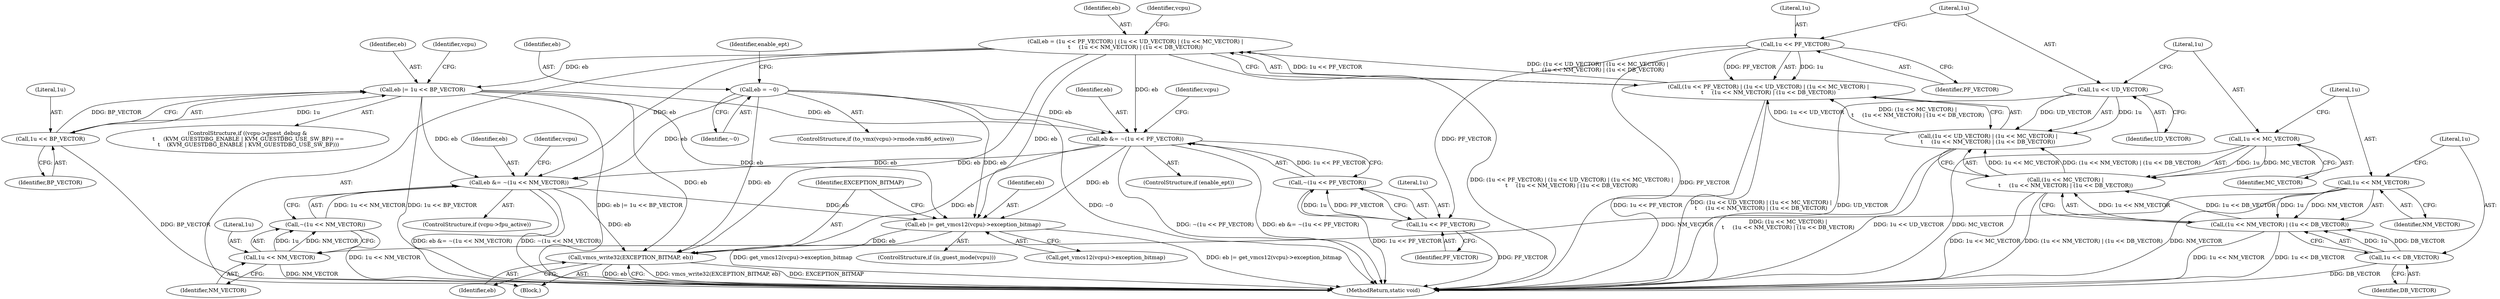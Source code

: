 digraph "1_linux_54a20552e1eae07aa240fa370a0293e006b5faed_1@API" {
"1000181" [label="(Call,vmcs_write32(EXCEPTION_BITMAP, eb))"];
"1000106" [label="(Call,eb = (1u << PF_VECTOR) | (1u << UD_VECTOR) | (1u << MC_VECTOR) |\n\t     (1u << NM_VECTOR) | (1u << DB_VECTOR))"];
"1000108" [label="(Call,(1u << PF_VECTOR) | (1u << UD_VECTOR) | (1u << MC_VECTOR) |\n\t     (1u << NM_VECTOR) | (1u << DB_VECTOR))"];
"1000109" [label="(Call,1u << PF_VECTOR)"];
"1000112" [label="(Call,(1u << UD_VECTOR) | (1u << MC_VECTOR) |\n\t     (1u << NM_VECTOR) | (1u << DB_VECTOR))"];
"1000113" [label="(Call,1u << UD_VECTOR)"];
"1000116" [label="(Call,(1u << MC_VECTOR) |\n\t     (1u << NM_VECTOR) | (1u << DB_VECTOR))"];
"1000117" [label="(Call,1u << MC_VECTOR)"];
"1000120" [label="(Call,(1u << NM_VECTOR) | (1u << DB_VECTOR))"];
"1000121" [label="(Call,1u << NM_VECTOR)"];
"1000124" [label="(Call,1u << DB_VECTOR)"];
"1000156" [label="(Call,eb &= ~(1u << PF_VECTOR))"];
"1000139" [label="(Call,eb |= 1u << BP_VECTOR)"];
"1000141" [label="(Call,1u << BP_VECTOR)"];
"1000151" [label="(Call,eb = ~0)"];
"1000158" [label="(Call,~(1u << PF_VECTOR))"];
"1000159" [label="(Call,1u << PF_VECTOR)"];
"1000166" [label="(Call,eb &= ~(1u << NM_VECTOR))"];
"1000168" [label="(Call,~(1u << NM_VECTOR))"];
"1000169" [label="(Call,1u << NM_VECTOR)"];
"1000175" [label="(Call,eb |= get_vmcs12(vcpu)->exception_bitmap)"];
"1000123" [label="(Identifier,NM_VECTOR)"];
"1000113" [label="(Call,1u << UD_VECTOR)"];
"1000131" [label="(Identifier,vcpu)"];
"1000172" [label="(ControlStructure,if (is_guest_mode(vcpu)))"];
"1000140" [label="(Identifier,eb)"];
"1000142" [label="(Literal,1u)"];
"1000115" [label="(Identifier,UD_VECTOR)"];
"1000183" [label="(Identifier,eb)"];
"1000119" [label="(Identifier,MC_VECTOR)"];
"1000161" [label="(Identifier,PF_VECTOR)"];
"1000170" [label="(Literal,1u)"];
"1000160" [label="(Literal,1u)"];
"1000122" [label="(Literal,1u)"];
"1000175" [label="(Call,eb |= get_vmcs12(vcpu)->exception_bitmap)"];
"1000164" [label="(Identifier,vcpu)"];
"1000155" [label="(Identifier,enable_ept)"];
"1000168" [label="(Call,~(1u << NM_VECTOR))"];
"1000144" [label="(ControlStructure,if (to_vmx(vcpu)->rmode.vm86_active))"];
"1000162" [label="(ControlStructure,if (vcpu->fpu_active))"];
"1000124" [label="(Call,1u << DB_VECTOR)"];
"1000176" [label="(Identifier,eb)"];
"1000143" [label="(Identifier,BP_VECTOR)"];
"1000166" [label="(Call,eb &= ~(1u << NM_VECTOR))"];
"1000114" [label="(Literal,1u)"];
"1000126" [label="(Identifier,DB_VECTOR)"];
"1000181" [label="(Call,vmcs_write32(EXCEPTION_BITMAP, eb))"];
"1000116" [label="(Call,(1u << MC_VECTOR) |\n\t     (1u << NM_VECTOR) | (1u << DB_VECTOR))"];
"1000152" [label="(Identifier,eb)"];
"1000177" [label="(Call,get_vmcs12(vcpu)->exception_bitmap)"];
"1000127" [label="(ControlStructure,if ((vcpu->guest_debug &\n \t     (KVM_GUESTDBG_ENABLE | KVM_GUESTDBG_USE_SW_BP)) ==\n \t    (KVM_GUESTDBG_ENABLE | KVM_GUESTDBG_USE_SW_BP)))"];
"1000118" [label="(Literal,1u)"];
"1000159" [label="(Call,1u << PF_VECTOR)"];
"1000184" [label="(MethodReturn,static void)"];
"1000125" [label="(Literal,1u)"];
"1000148" [label="(Identifier,vcpu)"];
"1000167" [label="(Identifier,eb)"];
"1000111" [label="(Identifier,PF_VECTOR)"];
"1000117" [label="(Call,1u << MC_VECTOR)"];
"1000108" [label="(Call,(1u << PF_VECTOR) | (1u << UD_VECTOR) | (1u << MC_VECTOR) |\n\t     (1u << NM_VECTOR) | (1u << DB_VECTOR))"];
"1000174" [label="(Identifier,vcpu)"];
"1000109" [label="(Call,1u << PF_VECTOR)"];
"1000157" [label="(Identifier,eb)"];
"1000158" [label="(Call,~(1u << PF_VECTOR))"];
"1000112" [label="(Call,(1u << UD_VECTOR) | (1u << MC_VECTOR) |\n\t     (1u << NM_VECTOR) | (1u << DB_VECTOR))"];
"1000106" [label="(Call,eb = (1u << PF_VECTOR) | (1u << UD_VECTOR) | (1u << MC_VECTOR) |\n\t     (1u << NM_VECTOR) | (1u << DB_VECTOR))"];
"1000169" [label="(Call,1u << NM_VECTOR)"];
"1000153" [label="(Identifier,~0)"];
"1000171" [label="(Identifier,NM_VECTOR)"];
"1000120" [label="(Call,(1u << NM_VECTOR) | (1u << DB_VECTOR))"];
"1000156" [label="(Call,eb &= ~(1u << PF_VECTOR))"];
"1000151" [label="(Call,eb = ~0)"];
"1000110" [label="(Literal,1u)"];
"1000141" [label="(Call,1u << BP_VECTOR)"];
"1000107" [label="(Identifier,eb)"];
"1000104" [label="(Block,)"];
"1000154" [label="(ControlStructure,if (enable_ept))"];
"1000139" [label="(Call,eb |= 1u << BP_VECTOR)"];
"1000121" [label="(Call,1u << NM_VECTOR)"];
"1000182" [label="(Identifier,EXCEPTION_BITMAP)"];
"1000181" -> "1000104"  [label="AST: "];
"1000181" -> "1000183"  [label="CFG: "];
"1000182" -> "1000181"  [label="AST: "];
"1000183" -> "1000181"  [label="AST: "];
"1000184" -> "1000181"  [label="CFG: "];
"1000181" -> "1000184"  [label="DDG: vmcs_write32(EXCEPTION_BITMAP, eb)"];
"1000181" -> "1000184"  [label="DDG: EXCEPTION_BITMAP"];
"1000181" -> "1000184"  [label="DDG: eb"];
"1000106" -> "1000181"  [label="DDG: eb"];
"1000156" -> "1000181"  [label="DDG: eb"];
"1000166" -> "1000181"  [label="DDG: eb"];
"1000175" -> "1000181"  [label="DDG: eb"];
"1000139" -> "1000181"  [label="DDG: eb"];
"1000151" -> "1000181"  [label="DDG: eb"];
"1000106" -> "1000104"  [label="AST: "];
"1000106" -> "1000108"  [label="CFG: "];
"1000107" -> "1000106"  [label="AST: "];
"1000108" -> "1000106"  [label="AST: "];
"1000131" -> "1000106"  [label="CFG: "];
"1000106" -> "1000184"  [label="DDG: (1u << PF_VECTOR) | (1u << UD_VECTOR) | (1u << MC_VECTOR) |\n\t     (1u << NM_VECTOR) | (1u << DB_VECTOR)"];
"1000108" -> "1000106"  [label="DDG: 1u << PF_VECTOR"];
"1000108" -> "1000106"  [label="DDG: (1u << UD_VECTOR) | (1u << MC_VECTOR) |\n\t     (1u << NM_VECTOR) | (1u << DB_VECTOR)"];
"1000106" -> "1000139"  [label="DDG: eb"];
"1000106" -> "1000156"  [label="DDG: eb"];
"1000106" -> "1000166"  [label="DDG: eb"];
"1000106" -> "1000175"  [label="DDG: eb"];
"1000108" -> "1000112"  [label="CFG: "];
"1000109" -> "1000108"  [label="AST: "];
"1000112" -> "1000108"  [label="AST: "];
"1000108" -> "1000184"  [label="DDG: (1u << UD_VECTOR) | (1u << MC_VECTOR) |\n\t     (1u << NM_VECTOR) | (1u << DB_VECTOR)"];
"1000108" -> "1000184"  [label="DDG: 1u << PF_VECTOR"];
"1000109" -> "1000108"  [label="DDG: 1u"];
"1000109" -> "1000108"  [label="DDG: PF_VECTOR"];
"1000112" -> "1000108"  [label="DDG: 1u << UD_VECTOR"];
"1000112" -> "1000108"  [label="DDG: (1u << MC_VECTOR) |\n\t     (1u << NM_VECTOR) | (1u << DB_VECTOR)"];
"1000109" -> "1000111"  [label="CFG: "];
"1000110" -> "1000109"  [label="AST: "];
"1000111" -> "1000109"  [label="AST: "];
"1000114" -> "1000109"  [label="CFG: "];
"1000109" -> "1000184"  [label="DDG: PF_VECTOR"];
"1000109" -> "1000159"  [label="DDG: PF_VECTOR"];
"1000112" -> "1000116"  [label="CFG: "];
"1000113" -> "1000112"  [label="AST: "];
"1000116" -> "1000112"  [label="AST: "];
"1000112" -> "1000184"  [label="DDG: 1u << UD_VECTOR"];
"1000112" -> "1000184"  [label="DDG: (1u << MC_VECTOR) |\n\t     (1u << NM_VECTOR) | (1u << DB_VECTOR)"];
"1000113" -> "1000112"  [label="DDG: 1u"];
"1000113" -> "1000112"  [label="DDG: UD_VECTOR"];
"1000116" -> "1000112"  [label="DDG: 1u << MC_VECTOR"];
"1000116" -> "1000112"  [label="DDG: (1u << NM_VECTOR) | (1u << DB_VECTOR)"];
"1000113" -> "1000115"  [label="CFG: "];
"1000114" -> "1000113"  [label="AST: "];
"1000115" -> "1000113"  [label="AST: "];
"1000118" -> "1000113"  [label="CFG: "];
"1000113" -> "1000184"  [label="DDG: UD_VECTOR"];
"1000116" -> "1000120"  [label="CFG: "];
"1000117" -> "1000116"  [label="AST: "];
"1000120" -> "1000116"  [label="AST: "];
"1000116" -> "1000184"  [label="DDG: 1u << MC_VECTOR"];
"1000116" -> "1000184"  [label="DDG: (1u << NM_VECTOR) | (1u << DB_VECTOR)"];
"1000117" -> "1000116"  [label="DDG: 1u"];
"1000117" -> "1000116"  [label="DDG: MC_VECTOR"];
"1000120" -> "1000116"  [label="DDG: 1u << NM_VECTOR"];
"1000120" -> "1000116"  [label="DDG: 1u << DB_VECTOR"];
"1000117" -> "1000119"  [label="CFG: "];
"1000118" -> "1000117"  [label="AST: "];
"1000119" -> "1000117"  [label="AST: "];
"1000122" -> "1000117"  [label="CFG: "];
"1000117" -> "1000184"  [label="DDG: MC_VECTOR"];
"1000120" -> "1000124"  [label="CFG: "];
"1000121" -> "1000120"  [label="AST: "];
"1000124" -> "1000120"  [label="AST: "];
"1000120" -> "1000184"  [label="DDG: 1u << DB_VECTOR"];
"1000120" -> "1000184"  [label="DDG: 1u << NM_VECTOR"];
"1000121" -> "1000120"  [label="DDG: 1u"];
"1000121" -> "1000120"  [label="DDG: NM_VECTOR"];
"1000124" -> "1000120"  [label="DDG: 1u"];
"1000124" -> "1000120"  [label="DDG: DB_VECTOR"];
"1000121" -> "1000123"  [label="CFG: "];
"1000122" -> "1000121"  [label="AST: "];
"1000123" -> "1000121"  [label="AST: "];
"1000125" -> "1000121"  [label="CFG: "];
"1000121" -> "1000184"  [label="DDG: NM_VECTOR"];
"1000121" -> "1000169"  [label="DDG: NM_VECTOR"];
"1000124" -> "1000126"  [label="CFG: "];
"1000125" -> "1000124"  [label="AST: "];
"1000126" -> "1000124"  [label="AST: "];
"1000124" -> "1000184"  [label="DDG: DB_VECTOR"];
"1000156" -> "1000154"  [label="AST: "];
"1000156" -> "1000158"  [label="CFG: "];
"1000157" -> "1000156"  [label="AST: "];
"1000158" -> "1000156"  [label="AST: "];
"1000164" -> "1000156"  [label="CFG: "];
"1000156" -> "1000184"  [label="DDG: ~(1u << PF_VECTOR)"];
"1000156" -> "1000184"  [label="DDG: eb &= ~(1u << PF_VECTOR)"];
"1000139" -> "1000156"  [label="DDG: eb"];
"1000151" -> "1000156"  [label="DDG: eb"];
"1000158" -> "1000156"  [label="DDG: 1u << PF_VECTOR"];
"1000156" -> "1000166"  [label="DDG: eb"];
"1000156" -> "1000175"  [label="DDG: eb"];
"1000139" -> "1000127"  [label="AST: "];
"1000139" -> "1000141"  [label="CFG: "];
"1000140" -> "1000139"  [label="AST: "];
"1000141" -> "1000139"  [label="AST: "];
"1000148" -> "1000139"  [label="CFG: "];
"1000139" -> "1000184"  [label="DDG: 1u << BP_VECTOR"];
"1000139" -> "1000184"  [label="DDG: eb |= 1u << BP_VECTOR"];
"1000141" -> "1000139"  [label="DDG: 1u"];
"1000141" -> "1000139"  [label="DDG: BP_VECTOR"];
"1000139" -> "1000166"  [label="DDG: eb"];
"1000139" -> "1000175"  [label="DDG: eb"];
"1000141" -> "1000143"  [label="CFG: "];
"1000142" -> "1000141"  [label="AST: "];
"1000143" -> "1000141"  [label="AST: "];
"1000141" -> "1000184"  [label="DDG: BP_VECTOR"];
"1000151" -> "1000144"  [label="AST: "];
"1000151" -> "1000153"  [label="CFG: "];
"1000152" -> "1000151"  [label="AST: "];
"1000153" -> "1000151"  [label="AST: "];
"1000155" -> "1000151"  [label="CFG: "];
"1000151" -> "1000184"  [label="DDG: ~0"];
"1000151" -> "1000166"  [label="DDG: eb"];
"1000151" -> "1000175"  [label="DDG: eb"];
"1000158" -> "1000159"  [label="CFG: "];
"1000159" -> "1000158"  [label="AST: "];
"1000158" -> "1000184"  [label="DDG: 1u << PF_VECTOR"];
"1000159" -> "1000158"  [label="DDG: 1u"];
"1000159" -> "1000158"  [label="DDG: PF_VECTOR"];
"1000159" -> "1000161"  [label="CFG: "];
"1000160" -> "1000159"  [label="AST: "];
"1000161" -> "1000159"  [label="AST: "];
"1000159" -> "1000184"  [label="DDG: PF_VECTOR"];
"1000166" -> "1000162"  [label="AST: "];
"1000166" -> "1000168"  [label="CFG: "];
"1000167" -> "1000166"  [label="AST: "];
"1000168" -> "1000166"  [label="AST: "];
"1000174" -> "1000166"  [label="CFG: "];
"1000166" -> "1000184"  [label="DDG: eb &= ~(1u << NM_VECTOR)"];
"1000166" -> "1000184"  [label="DDG: ~(1u << NM_VECTOR)"];
"1000168" -> "1000166"  [label="DDG: 1u << NM_VECTOR"];
"1000166" -> "1000175"  [label="DDG: eb"];
"1000168" -> "1000169"  [label="CFG: "];
"1000169" -> "1000168"  [label="AST: "];
"1000168" -> "1000184"  [label="DDG: 1u << NM_VECTOR"];
"1000169" -> "1000168"  [label="DDG: 1u"];
"1000169" -> "1000168"  [label="DDG: NM_VECTOR"];
"1000169" -> "1000171"  [label="CFG: "];
"1000170" -> "1000169"  [label="AST: "];
"1000171" -> "1000169"  [label="AST: "];
"1000169" -> "1000184"  [label="DDG: NM_VECTOR"];
"1000175" -> "1000172"  [label="AST: "];
"1000175" -> "1000177"  [label="CFG: "];
"1000176" -> "1000175"  [label="AST: "];
"1000177" -> "1000175"  [label="AST: "];
"1000182" -> "1000175"  [label="CFG: "];
"1000175" -> "1000184"  [label="DDG: get_vmcs12(vcpu)->exception_bitmap"];
"1000175" -> "1000184"  [label="DDG: eb |= get_vmcs12(vcpu)->exception_bitmap"];
}
